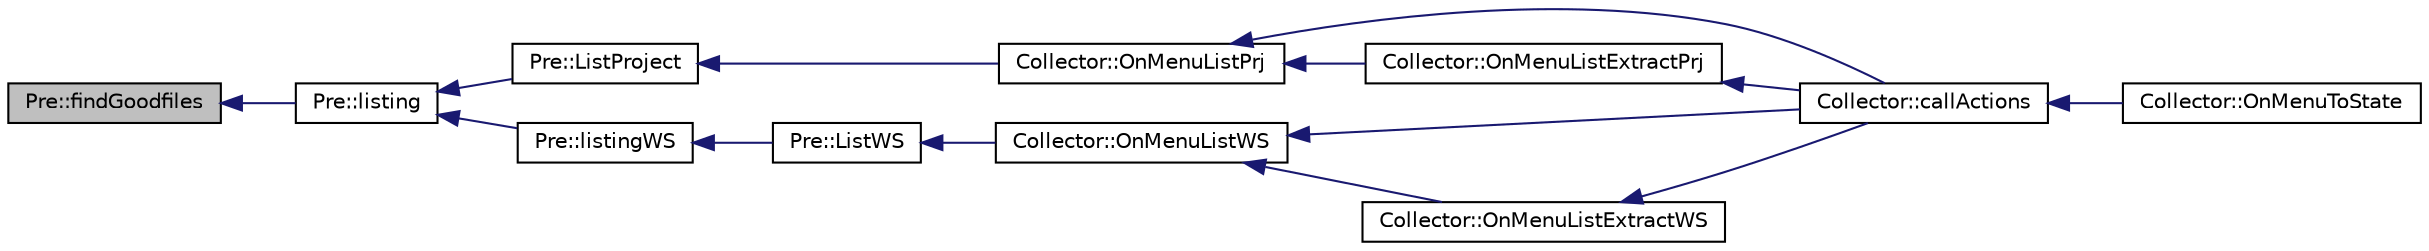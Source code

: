 digraph "Pre::findGoodfiles"
{
  edge [fontname="Helvetica",fontsize="10",labelfontname="Helvetica",labelfontsize="10"];
  node [fontname="Helvetica",fontsize="10",shape=record];
  rankdir="LR";
  Node448 [label="Pre::findGoodfiles",height=0.2,width=0.4,color="black", fillcolor="grey75", style="filled", fontcolor="black"];
  Node448 -> Node449 [dir="back",color="midnightblue",fontsize="10",style="solid",fontname="Helvetica"];
  Node449 [label="Pre::listing",height=0.2,width=0.4,color="black", fillcolor="white", style="filled",URL="$class_pre.html#a58700da6472228a04e8b26033a63d438",tooltip="Search and memorize strings to be extracted. "];
  Node449 -> Node450 [dir="back",color="midnightblue",fontsize="10",style="solid",fontname="Helvetica"];
  Node450 [label="Pre::ListProject",height=0.2,width=0.4,color="black", fillcolor="white", style="filled",URL="$class_pre.html#a6537186bec965c977da90bb2a1feac67",tooltip=" "];
  Node450 -> Node451 [dir="back",color="midnightblue",fontsize="10",style="solid",fontname="Helvetica"];
  Node451 [label="Collector::OnMenuListPrj",height=0.2,width=0.4,color="black", fillcolor="white", style="filled",URL="$class_collector.html#a7a52cb7e51c2bafa5ca760e2f005f427",tooltip="Places the status graph in the listing project report. "];
  Node451 -> Node452 [dir="back",color="midnightblue",fontsize="10",style="solid",fontname="Helvetica"];
  Node452 [label="Collector::callActions",height=0.2,width=0.4,color="black", fillcolor="white", style="filled",URL="$class_collector.html#a772e3452af93d18c7764aed8245af527",tooltip="Call all &#39;OnMenu...()&#39;. "];
  Node452 -> Node453 [dir="back",color="midnightblue",fontsize="10",style="solid",fontname="Helvetica"];
  Node453 [label="Collector::OnMenuToState",height=0.2,width=0.4,color="black", fillcolor="white", style="filled",URL="$class_collector.html#a4d9c1a6b570a3cf86ee6e96d3344531e",tooltip="Only one method for all events. "];
  Node451 -> Node454 [dir="back",color="midnightblue",fontsize="10",style="solid",fontname="Helvetica"];
  Node454 [label="Collector::OnMenuListExtractPrj",height=0.2,width=0.4,color="black", fillcolor="white", style="filled",URL="$class_collector.html#a24cfe1b83b040784e834277da16e0a68",tooltip="Places the status grap in the listing and extract report. "];
  Node454 -> Node452 [dir="back",color="midnightblue",fontsize="10",style="solid",fontname="Helvetica"];
  Node449 -> Node455 [dir="back",color="midnightblue",fontsize="10",style="solid",fontname="Helvetica"];
  Node455 [label="Pre::listingWS",height=0.2,width=0.4,color="black", fillcolor="white", style="filled",URL="$class_pre.html#a0236657277d3ebf2dc392a6f05e215c5",tooltip="Search and memorize strings to be extracted from workspace. "];
  Node455 -> Node456 [dir="back",color="midnightblue",fontsize="10",style="solid",fontname="Helvetica"];
  Node456 [label="Pre::ListWS",height=0.2,width=0.4,color="black", fillcolor="white", style="filled",URL="$class_pre.html#aa9b0b0f3b571d8c8b511ed3134d26bb4",tooltip="List strings to be translated in workspace. "];
  Node456 -> Node457 [dir="back",color="midnightblue",fontsize="10",style="solid",fontname="Helvetica"];
  Node457 [label="Collector::OnMenuListWS",height=0.2,width=0.4,color="black", fillcolor="white", style="filled",URL="$class_collector.html#ad05ff772ab635dd2b018af610c45f666",tooltip="Places the status graph in the listing workspace report. "];
  Node457 -> Node452 [dir="back",color="midnightblue",fontsize="10",style="solid",fontname="Helvetica"];
  Node457 -> Node458 [dir="back",color="midnightblue",fontsize="10",style="solid",fontname="Helvetica"];
  Node458 [label="Collector::OnMenuListExtractWS",height=0.2,width=0.4,color="black", fillcolor="white", style="filled",URL="$class_collector.html#a6f578e146a373e98a2638c6a509ee193",tooltip="Places the status grap in the listing and extract workspace report. "];
  Node458 -> Node452 [dir="back",color="midnightblue",fontsize="10",style="solid",fontname="Helvetica"];
}
